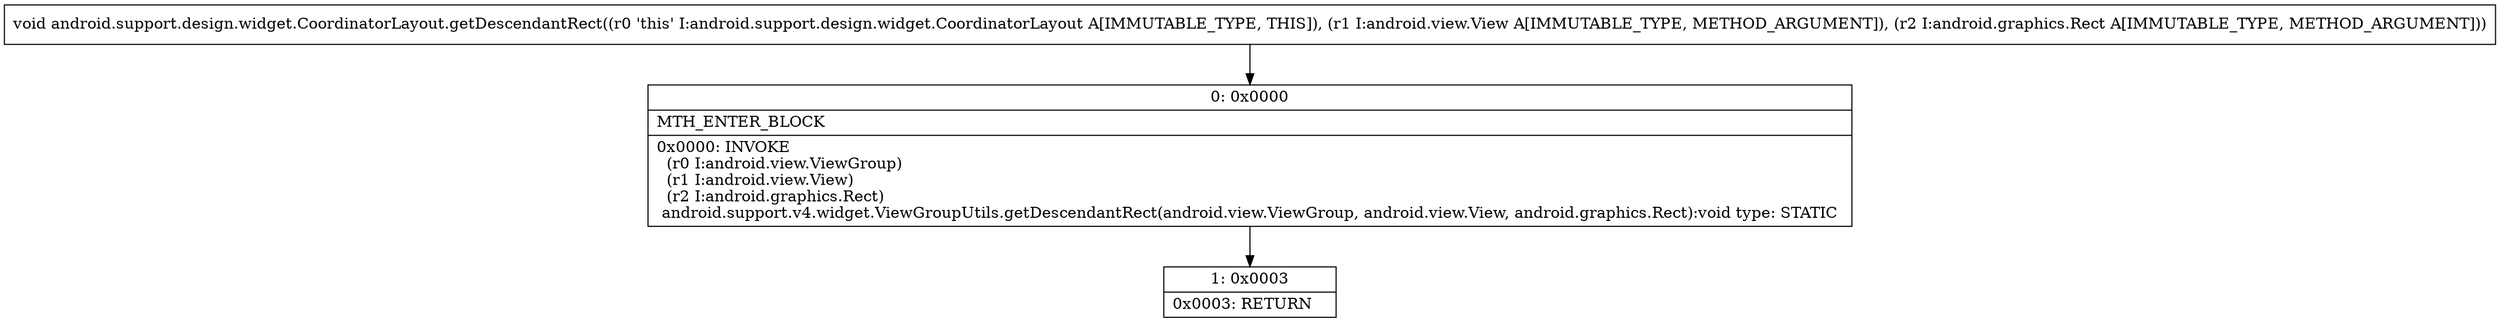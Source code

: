 digraph "CFG forandroid.support.design.widget.CoordinatorLayout.getDescendantRect(Landroid\/view\/View;Landroid\/graphics\/Rect;)V" {
Node_0 [shape=record,label="{0\:\ 0x0000|MTH_ENTER_BLOCK\l|0x0000: INVOKE  \l  (r0 I:android.view.ViewGroup)\l  (r1 I:android.view.View)\l  (r2 I:android.graphics.Rect)\l android.support.v4.widget.ViewGroupUtils.getDescendantRect(android.view.ViewGroup, android.view.View, android.graphics.Rect):void type: STATIC \l}"];
Node_1 [shape=record,label="{1\:\ 0x0003|0x0003: RETURN   \l}"];
MethodNode[shape=record,label="{void android.support.design.widget.CoordinatorLayout.getDescendantRect((r0 'this' I:android.support.design.widget.CoordinatorLayout A[IMMUTABLE_TYPE, THIS]), (r1 I:android.view.View A[IMMUTABLE_TYPE, METHOD_ARGUMENT]), (r2 I:android.graphics.Rect A[IMMUTABLE_TYPE, METHOD_ARGUMENT])) }"];
MethodNode -> Node_0;
Node_0 -> Node_1;
}

